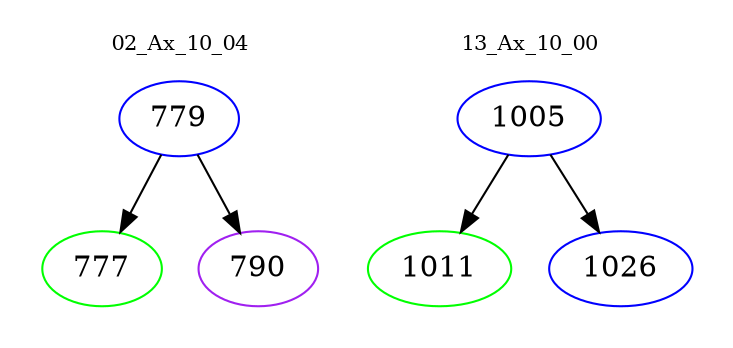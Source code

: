 digraph{
subgraph cluster_0 {
color = white
label = "02_Ax_10_04";
fontsize=10;
T0_779 [label="779", color="blue"]
T0_779 -> T0_777 [color="black"]
T0_777 [label="777", color="green"]
T0_779 -> T0_790 [color="black"]
T0_790 [label="790", color="purple"]
}
subgraph cluster_1 {
color = white
label = "13_Ax_10_00";
fontsize=10;
T1_1005 [label="1005", color="blue"]
T1_1005 -> T1_1011 [color="black"]
T1_1011 [label="1011", color="green"]
T1_1005 -> T1_1026 [color="black"]
T1_1026 [label="1026", color="blue"]
}
}
